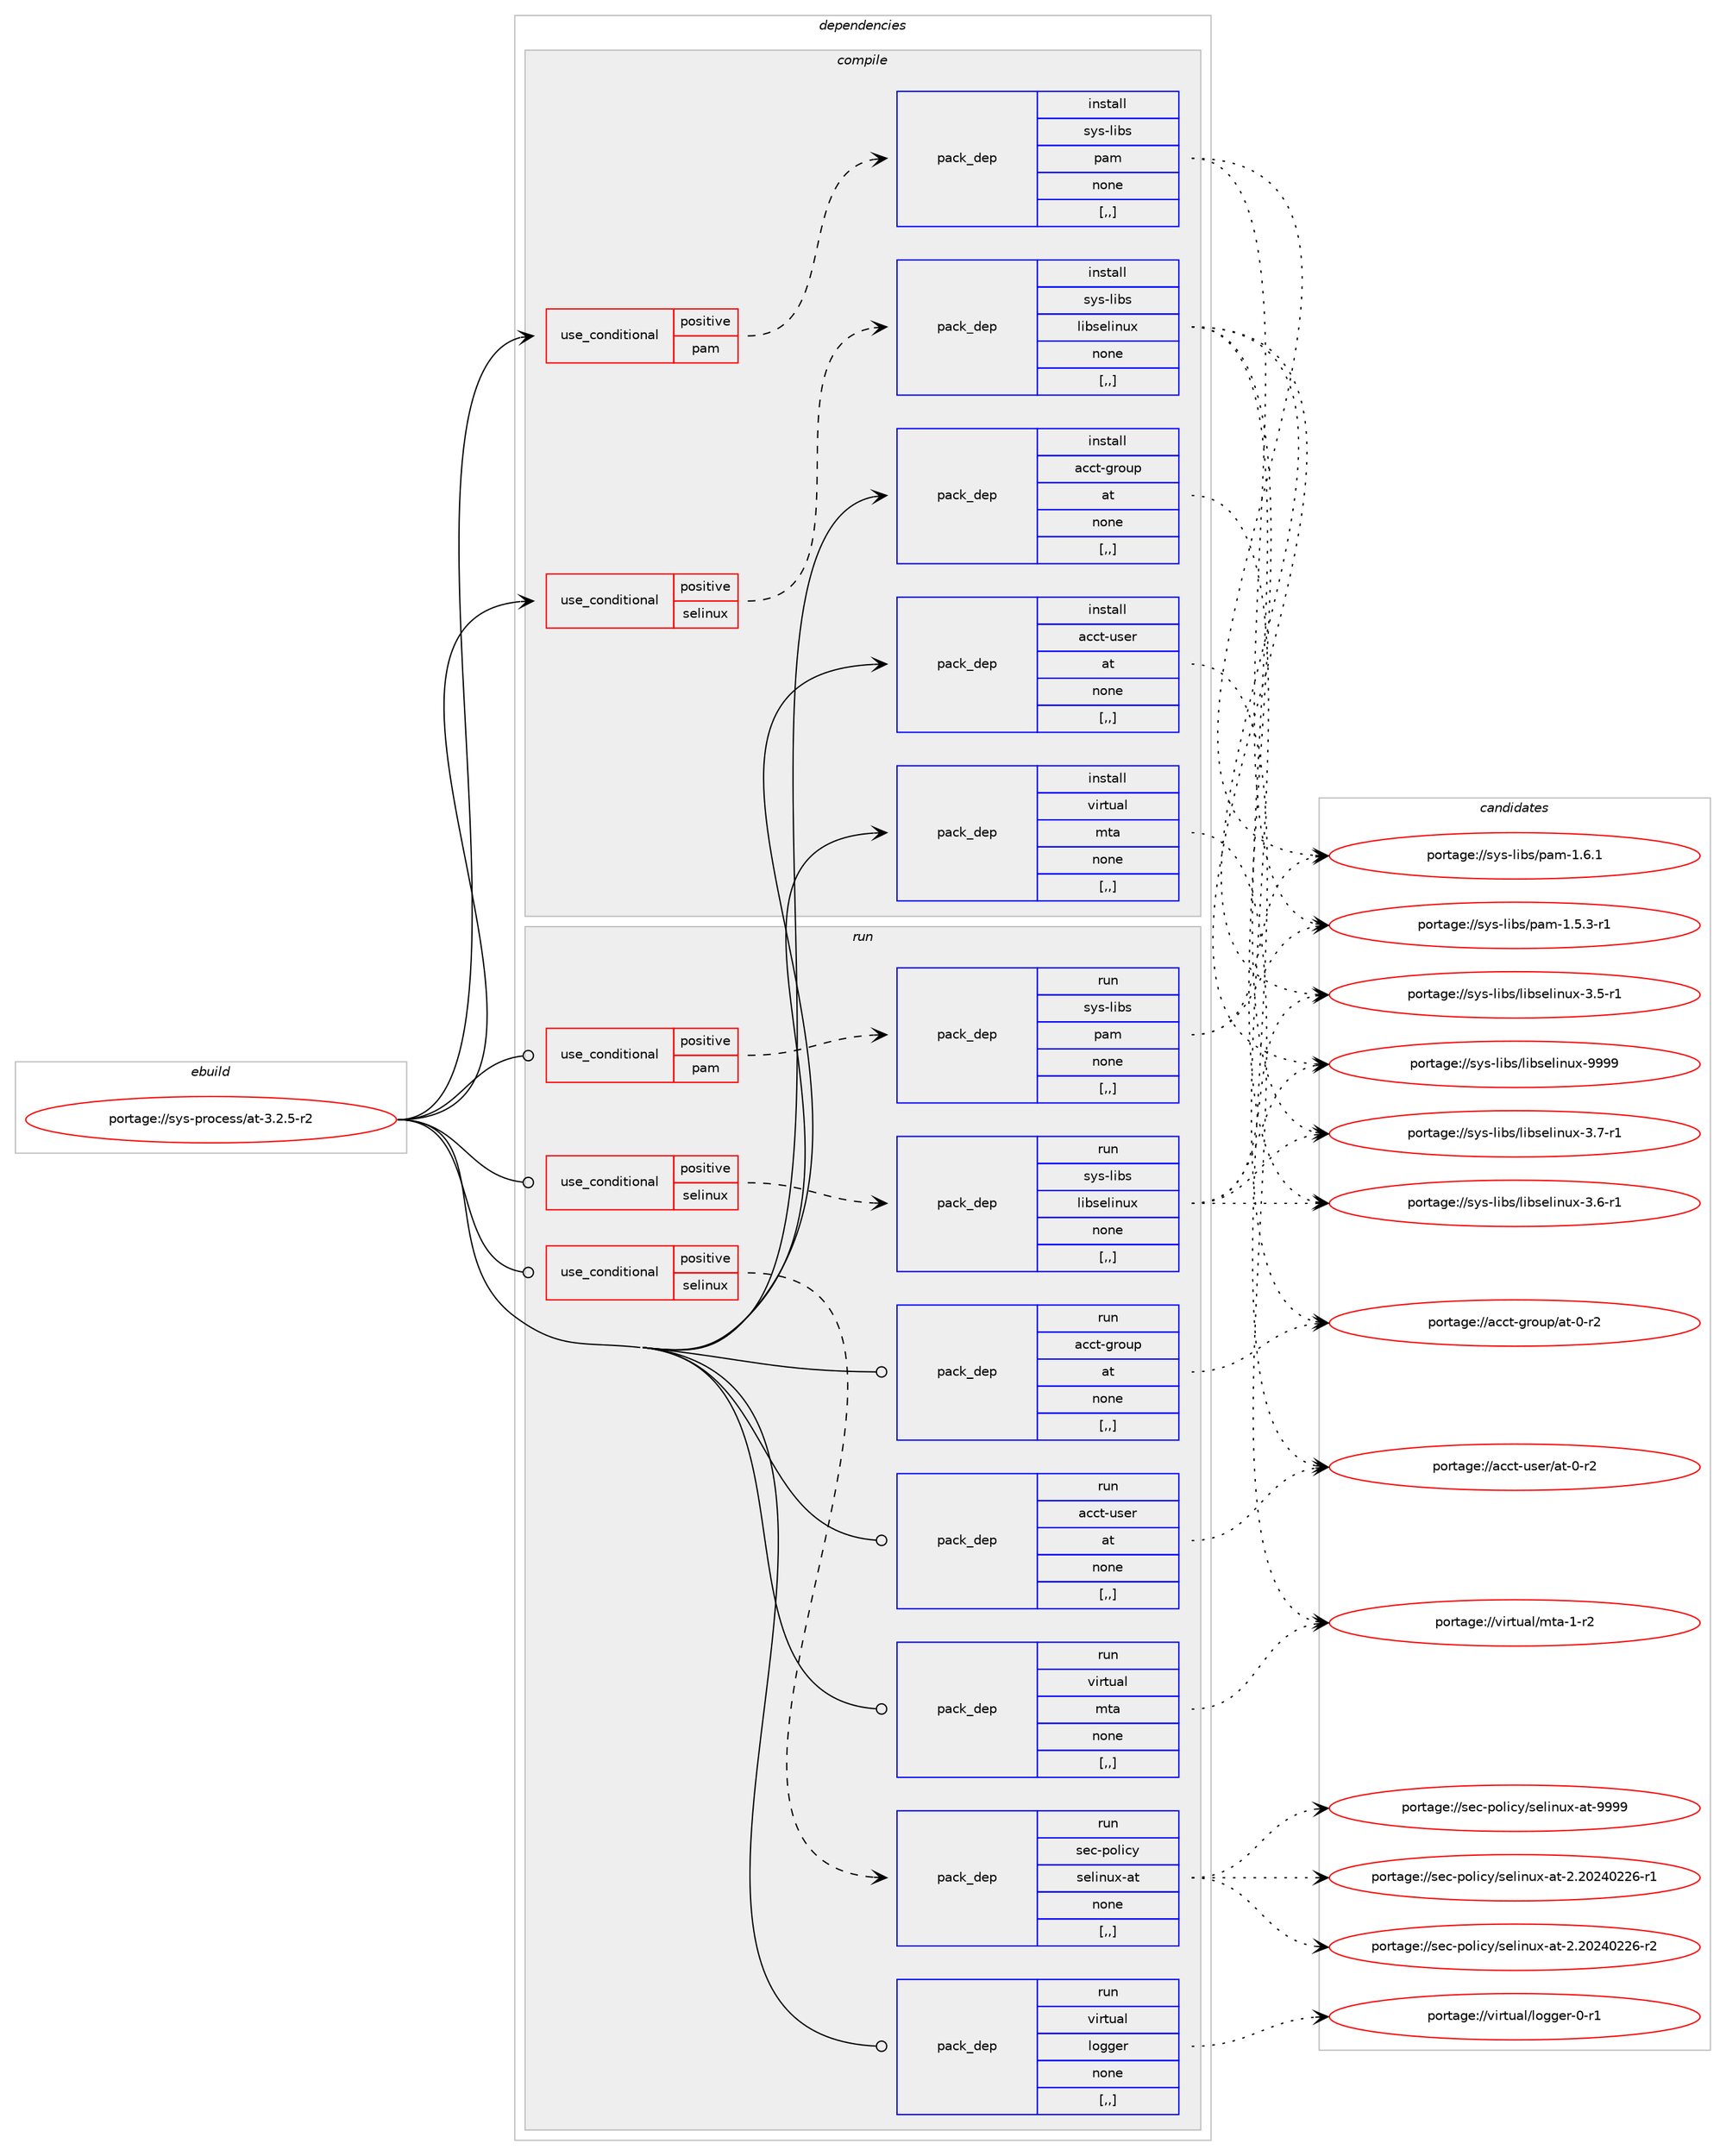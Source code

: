 digraph prolog {

# *************
# Graph options
# *************

newrank=true;
concentrate=true;
compound=true;
graph [rankdir=LR,fontname=Helvetica,fontsize=10,ranksep=1.5];#, ranksep=2.5, nodesep=0.2];
edge  [arrowhead=vee];
node  [fontname=Helvetica,fontsize=10];

# **********
# The ebuild
# **********

subgraph cluster_leftcol {
color=gray;
label=<<i>ebuild</i>>;
id [label="portage://sys-process/at-3.2.5-r2", color=red, width=4, href="../sys-process/at-3.2.5-r2.svg"];
}

# ****************
# The dependencies
# ****************

subgraph cluster_midcol {
color=gray;
label=<<i>dependencies</i>>;
subgraph cluster_compile {
fillcolor="#eeeeee";
style=filled;
label=<<i>compile</i>>;
subgraph cond118335 {
dependency443117 [label=<<TABLE BORDER="0" CELLBORDER="1" CELLSPACING="0" CELLPADDING="4"><TR><TD ROWSPAN="3" CELLPADDING="10">use_conditional</TD></TR><TR><TD>positive</TD></TR><TR><TD>pam</TD></TR></TABLE>>, shape=none, color=red];
subgraph pack321776 {
dependency443118 [label=<<TABLE BORDER="0" CELLBORDER="1" CELLSPACING="0" CELLPADDING="4" WIDTH="220"><TR><TD ROWSPAN="6" CELLPADDING="30">pack_dep</TD></TR><TR><TD WIDTH="110">install</TD></TR><TR><TD>sys-libs</TD></TR><TR><TD>pam</TD></TR><TR><TD>none</TD></TR><TR><TD>[,,]</TD></TR></TABLE>>, shape=none, color=blue];
}
dependency443117:e -> dependency443118:w [weight=20,style="dashed",arrowhead="vee"];
}
id:e -> dependency443117:w [weight=20,style="solid",arrowhead="vee"];
subgraph cond118336 {
dependency443119 [label=<<TABLE BORDER="0" CELLBORDER="1" CELLSPACING="0" CELLPADDING="4"><TR><TD ROWSPAN="3" CELLPADDING="10">use_conditional</TD></TR><TR><TD>positive</TD></TR><TR><TD>selinux</TD></TR></TABLE>>, shape=none, color=red];
subgraph pack321777 {
dependency443120 [label=<<TABLE BORDER="0" CELLBORDER="1" CELLSPACING="0" CELLPADDING="4" WIDTH="220"><TR><TD ROWSPAN="6" CELLPADDING="30">pack_dep</TD></TR><TR><TD WIDTH="110">install</TD></TR><TR><TD>sys-libs</TD></TR><TR><TD>libselinux</TD></TR><TR><TD>none</TD></TR><TR><TD>[,,]</TD></TR></TABLE>>, shape=none, color=blue];
}
dependency443119:e -> dependency443120:w [weight=20,style="dashed",arrowhead="vee"];
}
id:e -> dependency443119:w [weight=20,style="solid",arrowhead="vee"];
subgraph pack321778 {
dependency443121 [label=<<TABLE BORDER="0" CELLBORDER="1" CELLSPACING="0" CELLPADDING="4" WIDTH="220"><TR><TD ROWSPAN="6" CELLPADDING="30">pack_dep</TD></TR><TR><TD WIDTH="110">install</TD></TR><TR><TD>acct-group</TD></TR><TR><TD>at</TD></TR><TR><TD>none</TD></TR><TR><TD>[,,]</TD></TR></TABLE>>, shape=none, color=blue];
}
id:e -> dependency443121:w [weight=20,style="solid",arrowhead="vee"];
subgraph pack321779 {
dependency443122 [label=<<TABLE BORDER="0" CELLBORDER="1" CELLSPACING="0" CELLPADDING="4" WIDTH="220"><TR><TD ROWSPAN="6" CELLPADDING="30">pack_dep</TD></TR><TR><TD WIDTH="110">install</TD></TR><TR><TD>acct-user</TD></TR><TR><TD>at</TD></TR><TR><TD>none</TD></TR><TR><TD>[,,]</TD></TR></TABLE>>, shape=none, color=blue];
}
id:e -> dependency443122:w [weight=20,style="solid",arrowhead="vee"];
subgraph pack321780 {
dependency443123 [label=<<TABLE BORDER="0" CELLBORDER="1" CELLSPACING="0" CELLPADDING="4" WIDTH="220"><TR><TD ROWSPAN="6" CELLPADDING="30">pack_dep</TD></TR><TR><TD WIDTH="110">install</TD></TR><TR><TD>virtual</TD></TR><TR><TD>mta</TD></TR><TR><TD>none</TD></TR><TR><TD>[,,]</TD></TR></TABLE>>, shape=none, color=blue];
}
id:e -> dependency443123:w [weight=20,style="solid",arrowhead="vee"];
}
subgraph cluster_compileandrun {
fillcolor="#eeeeee";
style=filled;
label=<<i>compile and run</i>>;
}
subgraph cluster_run {
fillcolor="#eeeeee";
style=filled;
label=<<i>run</i>>;
subgraph cond118337 {
dependency443124 [label=<<TABLE BORDER="0" CELLBORDER="1" CELLSPACING="0" CELLPADDING="4"><TR><TD ROWSPAN="3" CELLPADDING="10">use_conditional</TD></TR><TR><TD>positive</TD></TR><TR><TD>pam</TD></TR></TABLE>>, shape=none, color=red];
subgraph pack321781 {
dependency443125 [label=<<TABLE BORDER="0" CELLBORDER="1" CELLSPACING="0" CELLPADDING="4" WIDTH="220"><TR><TD ROWSPAN="6" CELLPADDING="30">pack_dep</TD></TR><TR><TD WIDTH="110">run</TD></TR><TR><TD>sys-libs</TD></TR><TR><TD>pam</TD></TR><TR><TD>none</TD></TR><TR><TD>[,,]</TD></TR></TABLE>>, shape=none, color=blue];
}
dependency443124:e -> dependency443125:w [weight=20,style="dashed",arrowhead="vee"];
}
id:e -> dependency443124:w [weight=20,style="solid",arrowhead="odot"];
subgraph cond118338 {
dependency443126 [label=<<TABLE BORDER="0" CELLBORDER="1" CELLSPACING="0" CELLPADDING="4"><TR><TD ROWSPAN="3" CELLPADDING="10">use_conditional</TD></TR><TR><TD>positive</TD></TR><TR><TD>selinux</TD></TR></TABLE>>, shape=none, color=red];
subgraph pack321782 {
dependency443127 [label=<<TABLE BORDER="0" CELLBORDER="1" CELLSPACING="0" CELLPADDING="4" WIDTH="220"><TR><TD ROWSPAN="6" CELLPADDING="30">pack_dep</TD></TR><TR><TD WIDTH="110">run</TD></TR><TR><TD>sec-policy</TD></TR><TR><TD>selinux-at</TD></TR><TR><TD>none</TD></TR><TR><TD>[,,]</TD></TR></TABLE>>, shape=none, color=blue];
}
dependency443126:e -> dependency443127:w [weight=20,style="dashed",arrowhead="vee"];
}
id:e -> dependency443126:w [weight=20,style="solid",arrowhead="odot"];
subgraph cond118339 {
dependency443128 [label=<<TABLE BORDER="0" CELLBORDER="1" CELLSPACING="0" CELLPADDING="4"><TR><TD ROWSPAN="3" CELLPADDING="10">use_conditional</TD></TR><TR><TD>positive</TD></TR><TR><TD>selinux</TD></TR></TABLE>>, shape=none, color=red];
subgraph pack321783 {
dependency443129 [label=<<TABLE BORDER="0" CELLBORDER="1" CELLSPACING="0" CELLPADDING="4" WIDTH="220"><TR><TD ROWSPAN="6" CELLPADDING="30">pack_dep</TD></TR><TR><TD WIDTH="110">run</TD></TR><TR><TD>sys-libs</TD></TR><TR><TD>libselinux</TD></TR><TR><TD>none</TD></TR><TR><TD>[,,]</TD></TR></TABLE>>, shape=none, color=blue];
}
dependency443128:e -> dependency443129:w [weight=20,style="dashed",arrowhead="vee"];
}
id:e -> dependency443128:w [weight=20,style="solid",arrowhead="odot"];
subgraph pack321784 {
dependency443130 [label=<<TABLE BORDER="0" CELLBORDER="1" CELLSPACING="0" CELLPADDING="4" WIDTH="220"><TR><TD ROWSPAN="6" CELLPADDING="30">pack_dep</TD></TR><TR><TD WIDTH="110">run</TD></TR><TR><TD>acct-group</TD></TR><TR><TD>at</TD></TR><TR><TD>none</TD></TR><TR><TD>[,,]</TD></TR></TABLE>>, shape=none, color=blue];
}
id:e -> dependency443130:w [weight=20,style="solid",arrowhead="odot"];
subgraph pack321785 {
dependency443131 [label=<<TABLE BORDER="0" CELLBORDER="1" CELLSPACING="0" CELLPADDING="4" WIDTH="220"><TR><TD ROWSPAN="6" CELLPADDING="30">pack_dep</TD></TR><TR><TD WIDTH="110">run</TD></TR><TR><TD>acct-user</TD></TR><TR><TD>at</TD></TR><TR><TD>none</TD></TR><TR><TD>[,,]</TD></TR></TABLE>>, shape=none, color=blue];
}
id:e -> dependency443131:w [weight=20,style="solid",arrowhead="odot"];
subgraph pack321786 {
dependency443132 [label=<<TABLE BORDER="0" CELLBORDER="1" CELLSPACING="0" CELLPADDING="4" WIDTH="220"><TR><TD ROWSPAN="6" CELLPADDING="30">pack_dep</TD></TR><TR><TD WIDTH="110">run</TD></TR><TR><TD>virtual</TD></TR><TR><TD>logger</TD></TR><TR><TD>none</TD></TR><TR><TD>[,,]</TD></TR></TABLE>>, shape=none, color=blue];
}
id:e -> dependency443132:w [weight=20,style="solid",arrowhead="odot"];
subgraph pack321787 {
dependency443133 [label=<<TABLE BORDER="0" CELLBORDER="1" CELLSPACING="0" CELLPADDING="4" WIDTH="220"><TR><TD ROWSPAN="6" CELLPADDING="30">pack_dep</TD></TR><TR><TD WIDTH="110">run</TD></TR><TR><TD>virtual</TD></TR><TR><TD>mta</TD></TR><TR><TD>none</TD></TR><TR><TD>[,,]</TD></TR></TABLE>>, shape=none, color=blue];
}
id:e -> dependency443133:w [weight=20,style="solid",arrowhead="odot"];
}
}

# **************
# The candidates
# **************

subgraph cluster_choices {
rank=same;
color=gray;
label=<<i>candidates</i>>;

subgraph choice321776 {
color=black;
nodesep=1;
choice11512111545108105981154711297109454946544649 [label="portage://sys-libs/pam-1.6.1", color=red, width=4,href="../sys-libs/pam-1.6.1.svg"];
choice115121115451081059811547112971094549465346514511449 [label="portage://sys-libs/pam-1.5.3-r1", color=red, width=4,href="../sys-libs/pam-1.5.3-r1.svg"];
dependency443118:e -> choice11512111545108105981154711297109454946544649:w [style=dotted,weight="100"];
dependency443118:e -> choice115121115451081059811547112971094549465346514511449:w [style=dotted,weight="100"];
}
subgraph choice321777 {
color=black;
nodesep=1;
choice115121115451081059811547108105981151011081051101171204557575757 [label="portage://sys-libs/libselinux-9999", color=red, width=4,href="../sys-libs/libselinux-9999.svg"];
choice11512111545108105981154710810598115101108105110117120455146554511449 [label="portage://sys-libs/libselinux-3.7-r1", color=red, width=4,href="../sys-libs/libselinux-3.7-r1.svg"];
choice11512111545108105981154710810598115101108105110117120455146544511449 [label="portage://sys-libs/libselinux-3.6-r1", color=red, width=4,href="../sys-libs/libselinux-3.6-r1.svg"];
choice11512111545108105981154710810598115101108105110117120455146534511449 [label="portage://sys-libs/libselinux-3.5-r1", color=red, width=4,href="../sys-libs/libselinux-3.5-r1.svg"];
dependency443120:e -> choice115121115451081059811547108105981151011081051101171204557575757:w [style=dotted,weight="100"];
dependency443120:e -> choice11512111545108105981154710810598115101108105110117120455146554511449:w [style=dotted,weight="100"];
dependency443120:e -> choice11512111545108105981154710810598115101108105110117120455146544511449:w [style=dotted,weight="100"];
dependency443120:e -> choice11512111545108105981154710810598115101108105110117120455146534511449:w [style=dotted,weight="100"];
}
subgraph choice321778 {
color=black;
nodesep=1;
choice97999911645103114111117112479711645484511450 [label="portage://acct-group/at-0-r2", color=red, width=4,href="../acct-group/at-0-r2.svg"];
dependency443121:e -> choice97999911645103114111117112479711645484511450:w [style=dotted,weight="100"];
}
subgraph choice321779 {
color=black;
nodesep=1;
choice97999911645117115101114479711645484511450 [label="portage://acct-user/at-0-r2", color=red, width=4,href="../acct-user/at-0-r2.svg"];
dependency443122:e -> choice97999911645117115101114479711645484511450:w [style=dotted,weight="100"];
}
subgraph choice321780 {
color=black;
nodesep=1;
choice11810511411611797108471091169745494511450 [label="portage://virtual/mta-1-r2", color=red, width=4,href="../virtual/mta-1-r2.svg"];
dependency443123:e -> choice11810511411611797108471091169745494511450:w [style=dotted,weight="100"];
}
subgraph choice321781 {
color=black;
nodesep=1;
choice11512111545108105981154711297109454946544649 [label="portage://sys-libs/pam-1.6.1", color=red, width=4,href="../sys-libs/pam-1.6.1.svg"];
choice115121115451081059811547112971094549465346514511449 [label="portage://sys-libs/pam-1.5.3-r1", color=red, width=4,href="../sys-libs/pam-1.5.3-r1.svg"];
dependency443125:e -> choice11512111545108105981154711297109454946544649:w [style=dotted,weight="100"];
dependency443125:e -> choice115121115451081059811547112971094549465346514511449:w [style=dotted,weight="100"];
}
subgraph choice321782 {
color=black;
nodesep=1;
choice1151019945112111108105991214711510110810511011712045971164557575757 [label="portage://sec-policy/selinux-at-9999", color=red, width=4,href="../sec-policy/selinux-at-9999.svg"];
choice11510199451121111081059912147115101108105110117120459711645504650485052485050544511450 [label="portage://sec-policy/selinux-at-2.20240226-r2", color=red, width=4,href="../sec-policy/selinux-at-2.20240226-r2.svg"];
choice11510199451121111081059912147115101108105110117120459711645504650485052485050544511449 [label="portage://sec-policy/selinux-at-2.20240226-r1", color=red, width=4,href="../sec-policy/selinux-at-2.20240226-r1.svg"];
dependency443127:e -> choice1151019945112111108105991214711510110810511011712045971164557575757:w [style=dotted,weight="100"];
dependency443127:e -> choice11510199451121111081059912147115101108105110117120459711645504650485052485050544511450:w [style=dotted,weight="100"];
dependency443127:e -> choice11510199451121111081059912147115101108105110117120459711645504650485052485050544511449:w [style=dotted,weight="100"];
}
subgraph choice321783 {
color=black;
nodesep=1;
choice115121115451081059811547108105981151011081051101171204557575757 [label="portage://sys-libs/libselinux-9999", color=red, width=4,href="../sys-libs/libselinux-9999.svg"];
choice11512111545108105981154710810598115101108105110117120455146554511449 [label="portage://sys-libs/libselinux-3.7-r1", color=red, width=4,href="../sys-libs/libselinux-3.7-r1.svg"];
choice11512111545108105981154710810598115101108105110117120455146544511449 [label="portage://sys-libs/libselinux-3.6-r1", color=red, width=4,href="../sys-libs/libselinux-3.6-r1.svg"];
choice11512111545108105981154710810598115101108105110117120455146534511449 [label="portage://sys-libs/libselinux-3.5-r1", color=red, width=4,href="../sys-libs/libselinux-3.5-r1.svg"];
dependency443129:e -> choice115121115451081059811547108105981151011081051101171204557575757:w [style=dotted,weight="100"];
dependency443129:e -> choice11512111545108105981154710810598115101108105110117120455146554511449:w [style=dotted,weight="100"];
dependency443129:e -> choice11512111545108105981154710810598115101108105110117120455146544511449:w [style=dotted,weight="100"];
dependency443129:e -> choice11512111545108105981154710810598115101108105110117120455146534511449:w [style=dotted,weight="100"];
}
subgraph choice321784 {
color=black;
nodesep=1;
choice97999911645103114111117112479711645484511450 [label="portage://acct-group/at-0-r2", color=red, width=4,href="../acct-group/at-0-r2.svg"];
dependency443130:e -> choice97999911645103114111117112479711645484511450:w [style=dotted,weight="100"];
}
subgraph choice321785 {
color=black;
nodesep=1;
choice97999911645117115101114479711645484511450 [label="portage://acct-user/at-0-r2", color=red, width=4,href="../acct-user/at-0-r2.svg"];
dependency443131:e -> choice97999911645117115101114479711645484511450:w [style=dotted,weight="100"];
}
subgraph choice321786 {
color=black;
nodesep=1;
choice118105114116117971084710811110310310111445484511449 [label="portage://virtual/logger-0-r1", color=red, width=4,href="../virtual/logger-0-r1.svg"];
dependency443132:e -> choice118105114116117971084710811110310310111445484511449:w [style=dotted,weight="100"];
}
subgraph choice321787 {
color=black;
nodesep=1;
choice11810511411611797108471091169745494511450 [label="portage://virtual/mta-1-r2", color=red, width=4,href="../virtual/mta-1-r2.svg"];
dependency443133:e -> choice11810511411611797108471091169745494511450:w [style=dotted,weight="100"];
}
}

}
